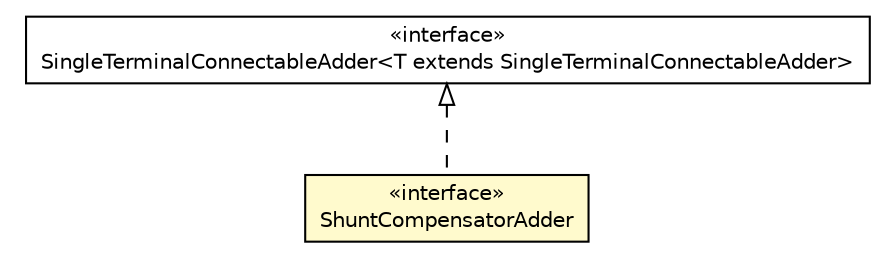 #!/usr/local/bin/dot
#
# Class diagram 
# Generated by UMLGraph version R5_6 (http://www.umlgraph.org/)
#

digraph G {
	edge [fontname="Helvetica",fontsize=10,labelfontname="Helvetica",labelfontsize=10];
	node [fontname="Helvetica",fontsize=10,shape=plaintext];
	nodesep=0.25;
	ranksep=0.5;
	// eu.itesla_project.iidm.network.ShuntCompensatorAdder
	c7193 [label=<<table title="eu.itesla_project.iidm.network.ShuntCompensatorAdder" border="0" cellborder="1" cellspacing="0" cellpadding="2" port="p" bgcolor="lemonChiffon" href="./ShuntCompensatorAdder.html">
		<tr><td><table border="0" cellspacing="0" cellpadding="1">
<tr><td align="center" balign="center"> &#171;interface&#187; </td></tr>
<tr><td align="center" balign="center"> ShuntCompensatorAdder </td></tr>
		</table></td></tr>
		</table>>, URL="./ShuntCompensatorAdder.html", fontname="Helvetica", fontcolor="black", fontsize=10.0];
	// eu.itesla_project.iidm.network.SingleTerminalConnectableAdder<T extends eu.itesla_project.iidm.network.SingleTerminalConnectableAdder>
	c7197 [label=<<table title="eu.itesla_project.iidm.network.SingleTerminalConnectableAdder" border="0" cellborder="1" cellspacing="0" cellpadding="2" port="p" href="./SingleTerminalConnectableAdder.html">
		<tr><td><table border="0" cellspacing="0" cellpadding="1">
<tr><td align="center" balign="center"> &#171;interface&#187; </td></tr>
<tr><td align="center" balign="center"> SingleTerminalConnectableAdder&lt;T extends SingleTerminalConnectableAdder&gt; </td></tr>
		</table></td></tr>
		</table>>, URL="./SingleTerminalConnectableAdder.html", fontname="Helvetica", fontcolor="black", fontsize=10.0];
	//eu.itesla_project.iidm.network.ShuntCompensatorAdder implements eu.itesla_project.iidm.network.SingleTerminalConnectableAdder<T extends eu.itesla_project.iidm.network.SingleTerminalConnectableAdder>
	c7197:p -> c7193:p [dir=back,arrowtail=empty,style=dashed];
}

